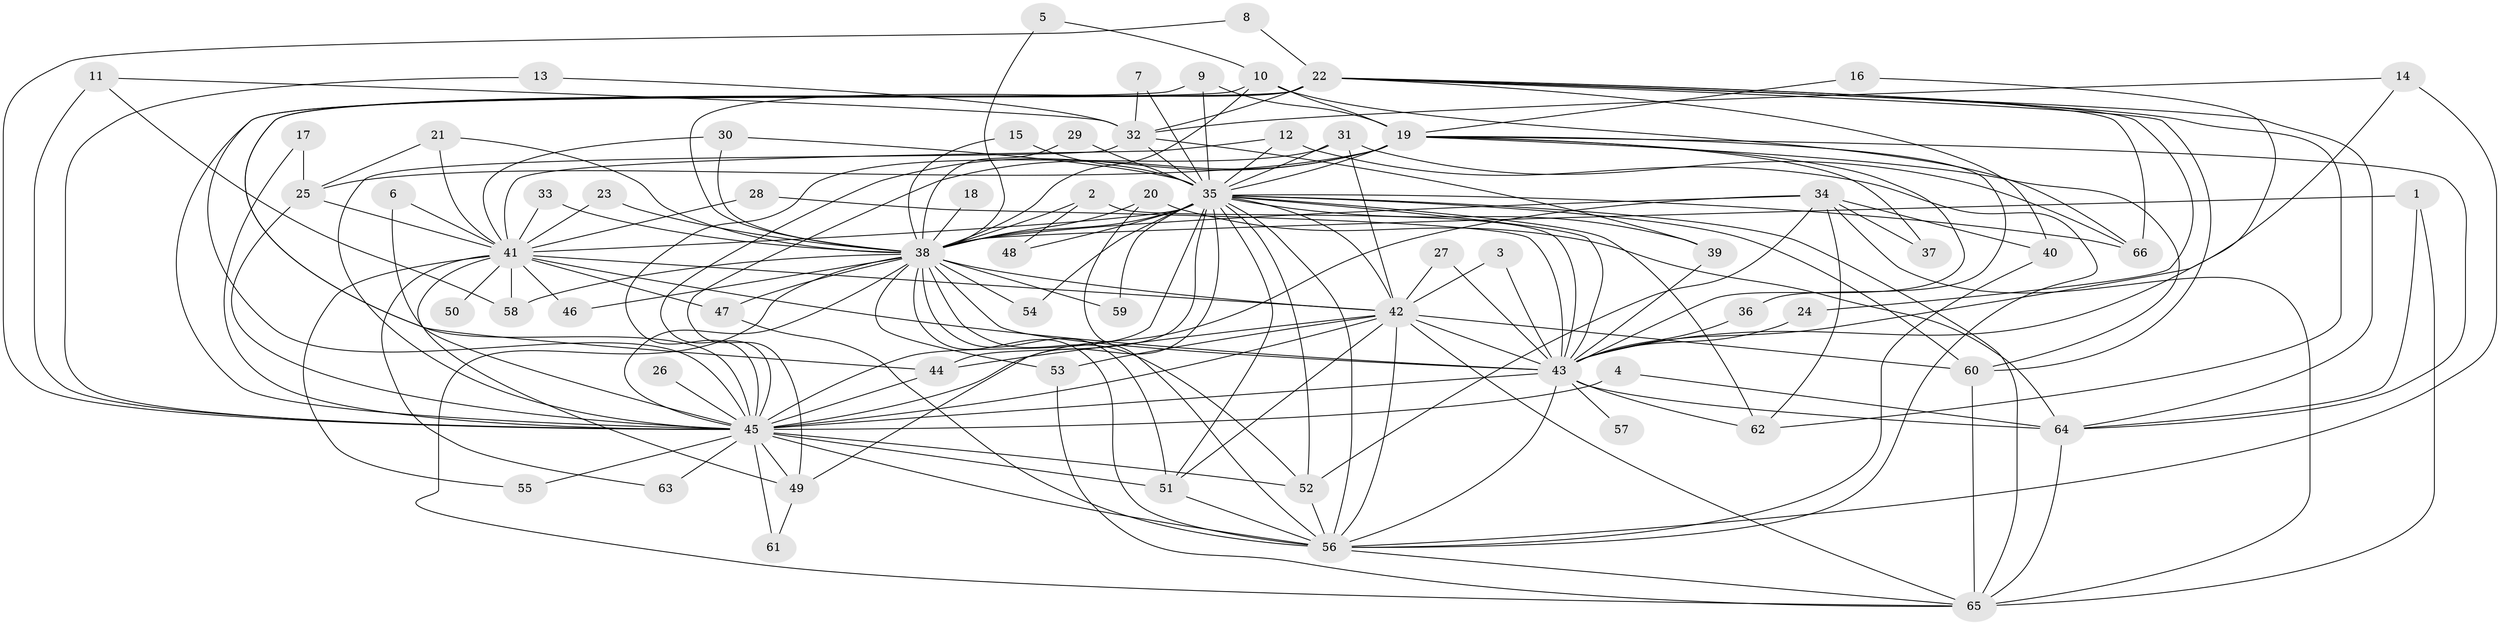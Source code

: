 // original degree distribution, {16: 0.015267175572519083, 27: 0.007633587786259542, 18: 0.015267175572519083, 24: 0.007633587786259542, 15: 0.007633587786259542, 29: 0.007633587786259542, 22: 0.007633587786259542, 19: 0.015267175572519083, 14: 0.007633587786259542, 4: 0.0916030534351145, 7: 0.015267175572519083, 6: 0.022900763358778626, 3: 0.183206106870229, 10: 0.007633587786259542, 5: 0.022900763358778626, 2: 0.549618320610687, 8: 0.015267175572519083}
// Generated by graph-tools (version 1.1) at 2025/49/03/09/25 03:49:41]
// undirected, 66 vertices, 171 edges
graph export_dot {
graph [start="1"]
  node [color=gray90,style=filled];
  1;
  2;
  3;
  4;
  5;
  6;
  7;
  8;
  9;
  10;
  11;
  12;
  13;
  14;
  15;
  16;
  17;
  18;
  19;
  20;
  21;
  22;
  23;
  24;
  25;
  26;
  27;
  28;
  29;
  30;
  31;
  32;
  33;
  34;
  35;
  36;
  37;
  38;
  39;
  40;
  41;
  42;
  43;
  44;
  45;
  46;
  47;
  48;
  49;
  50;
  51;
  52;
  53;
  54;
  55;
  56;
  57;
  58;
  59;
  60;
  61;
  62;
  63;
  64;
  65;
  66;
  1 -- 38 [weight=1.0];
  1 -- 64 [weight=1.0];
  1 -- 65 [weight=1.0];
  2 -- 38 [weight=1.0];
  2 -- 43 [weight=1.0];
  2 -- 48 [weight=1.0];
  3 -- 42 [weight=1.0];
  3 -- 43 [weight=1.0];
  4 -- 45 [weight=1.0];
  4 -- 64 [weight=1.0];
  5 -- 10 [weight=1.0];
  5 -- 38 [weight=1.0];
  6 -- 41 [weight=1.0];
  6 -- 45 [weight=1.0];
  7 -- 32 [weight=1.0];
  7 -- 35 [weight=1.0];
  8 -- 22 [weight=1.0];
  8 -- 45 [weight=1.0];
  9 -- 19 [weight=2.0];
  9 -- 35 [weight=1.0];
  9 -- 45 [weight=1.0];
  10 -- 19 [weight=1.0];
  10 -- 38 [weight=1.0];
  10 -- 45 [weight=1.0];
  10 -- 66 [weight=1.0];
  11 -- 32 [weight=1.0];
  11 -- 45 [weight=1.0];
  11 -- 58 [weight=1.0];
  12 -- 35 [weight=1.0];
  12 -- 41 [weight=1.0];
  12 -- 56 [weight=1.0];
  13 -- 32 [weight=1.0];
  13 -- 45 [weight=1.0];
  14 -- 32 [weight=1.0];
  14 -- 43 [weight=1.0];
  14 -- 56 [weight=1.0];
  15 -- 35 [weight=1.0];
  15 -- 38 [weight=1.0];
  16 -- 19 [weight=1.0];
  16 -- 43 [weight=1.0];
  17 -- 25 [weight=1.0];
  17 -- 45 [weight=1.0];
  18 -- 38 [weight=2.0];
  19 -- 25 [weight=1.0];
  19 -- 35 [weight=1.0];
  19 -- 36 [weight=1.0];
  19 -- 37 [weight=1.0];
  19 -- 43 [weight=1.0];
  19 -- 45 [weight=3.0];
  19 -- 49 [weight=1.0];
  19 -- 60 [weight=1.0];
  19 -- 64 [weight=1.0];
  20 -- 38 [weight=1.0];
  20 -- 56 [weight=1.0];
  20 -- 64 [weight=1.0];
  21 -- 25 [weight=1.0];
  21 -- 38 [weight=1.0];
  21 -- 41 [weight=2.0];
  22 -- 24 [weight=1.0];
  22 -- 32 [weight=1.0];
  22 -- 38 [weight=3.0];
  22 -- 40 [weight=1.0];
  22 -- 44 [weight=1.0];
  22 -- 45 [weight=1.0];
  22 -- 60 [weight=1.0];
  22 -- 62 [weight=1.0];
  22 -- 64 [weight=1.0];
  22 -- 66 [weight=1.0];
  23 -- 38 [weight=1.0];
  23 -- 41 [weight=1.0];
  24 -- 43 [weight=1.0];
  25 -- 41 [weight=1.0];
  25 -- 45 [weight=1.0];
  26 -- 45 [weight=2.0];
  27 -- 42 [weight=1.0];
  27 -- 43 [weight=1.0];
  28 -- 41 [weight=1.0];
  28 -- 43 [weight=1.0];
  29 -- 35 [weight=1.0];
  29 -- 38 [weight=1.0];
  30 -- 35 [weight=1.0];
  30 -- 38 [weight=1.0];
  30 -- 41 [weight=1.0];
  31 -- 35 [weight=1.0];
  31 -- 42 [weight=1.0];
  31 -- 45 [weight=1.0];
  31 -- 66 [weight=1.0];
  32 -- 35 [weight=2.0];
  32 -- 39 [weight=1.0];
  32 -- 45 [weight=1.0];
  33 -- 38 [weight=1.0];
  33 -- 41 [weight=1.0];
  34 -- 37 [weight=1.0];
  34 -- 38 [weight=1.0];
  34 -- 40 [weight=1.0];
  34 -- 45 [weight=1.0];
  34 -- 52 [weight=1.0];
  34 -- 62 [weight=1.0];
  34 -- 65 [weight=1.0];
  35 -- 38 [weight=6.0];
  35 -- 39 [weight=1.0];
  35 -- 41 [weight=3.0];
  35 -- 42 [weight=2.0];
  35 -- 43 [weight=2.0];
  35 -- 44 [weight=1.0];
  35 -- 45 [weight=4.0];
  35 -- 48 [weight=2.0];
  35 -- 49 [weight=1.0];
  35 -- 51 [weight=1.0];
  35 -- 52 [weight=1.0];
  35 -- 54 [weight=1.0];
  35 -- 56 [weight=3.0];
  35 -- 59 [weight=1.0];
  35 -- 60 [weight=1.0];
  35 -- 62 [weight=1.0];
  35 -- 65 [weight=1.0];
  35 -- 66 [weight=1.0];
  36 -- 43 [weight=1.0];
  38 -- 42 [weight=3.0];
  38 -- 43 [weight=3.0];
  38 -- 45 [weight=7.0];
  38 -- 46 [weight=1.0];
  38 -- 47 [weight=1.0];
  38 -- 51 [weight=1.0];
  38 -- 52 [weight=1.0];
  38 -- 53 [weight=2.0];
  38 -- 54 [weight=1.0];
  38 -- 56 [weight=3.0];
  38 -- 58 [weight=1.0];
  38 -- 59 [weight=1.0];
  38 -- 65 [weight=1.0];
  39 -- 43 [weight=1.0];
  40 -- 56 [weight=1.0];
  41 -- 42 [weight=1.0];
  41 -- 43 [weight=1.0];
  41 -- 46 [weight=1.0];
  41 -- 47 [weight=1.0];
  41 -- 49 [weight=1.0];
  41 -- 50 [weight=1.0];
  41 -- 55 [weight=1.0];
  41 -- 58 [weight=1.0];
  41 -- 63 [weight=1.0];
  42 -- 43 [weight=1.0];
  42 -- 44 [weight=1.0];
  42 -- 45 [weight=2.0];
  42 -- 51 [weight=1.0];
  42 -- 53 [weight=1.0];
  42 -- 56 [weight=1.0];
  42 -- 60 [weight=1.0];
  42 -- 65 [weight=1.0];
  43 -- 45 [weight=2.0];
  43 -- 56 [weight=1.0];
  43 -- 57 [weight=1.0];
  43 -- 62 [weight=1.0];
  43 -- 64 [weight=1.0];
  44 -- 45 [weight=1.0];
  45 -- 49 [weight=1.0];
  45 -- 51 [weight=2.0];
  45 -- 52 [weight=1.0];
  45 -- 55 [weight=1.0];
  45 -- 56 [weight=2.0];
  45 -- 61 [weight=1.0];
  45 -- 63 [weight=1.0];
  47 -- 56 [weight=1.0];
  49 -- 61 [weight=1.0];
  51 -- 56 [weight=1.0];
  52 -- 56 [weight=1.0];
  53 -- 65 [weight=1.0];
  56 -- 65 [weight=1.0];
  60 -- 65 [weight=1.0];
  64 -- 65 [weight=1.0];
}
